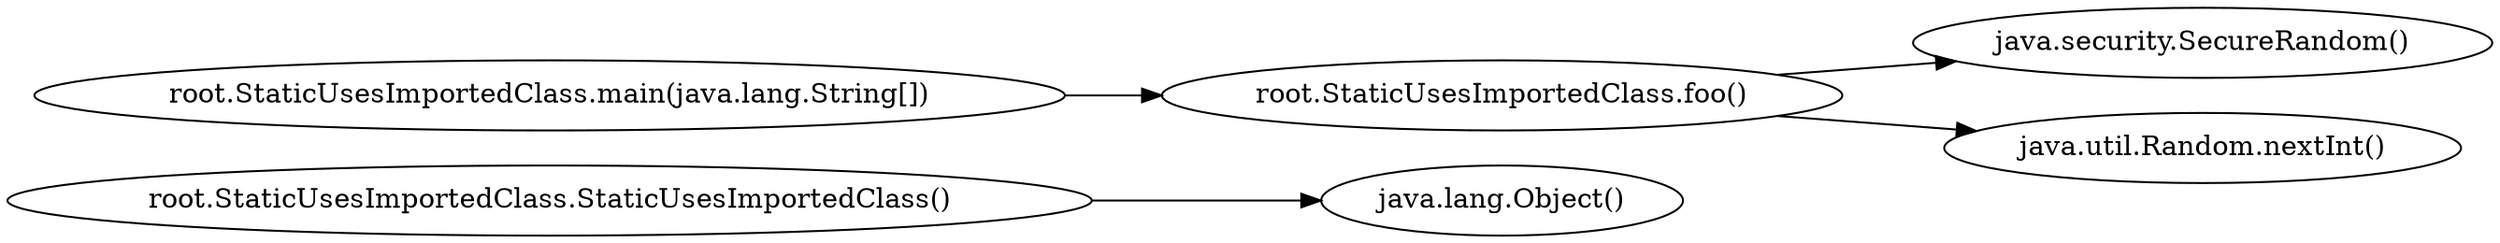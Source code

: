 digraph graphname {
rankdir="LR";
0 [label="root.StaticUsesImportedClass.StaticUsesImportedClass()"]
3 [label="root.StaticUsesImportedClass.foo()"]
1 [label="java.lang.Object()"]
4 [label="java.security.SecureRandom()"]
2 [label="root.StaticUsesImportedClass.main(java.lang.String[])"]
5 [label="java.util.Random.nextInt()"]
0 -> 1
2 -> 3
3 -> 4
3 -> 5
}
